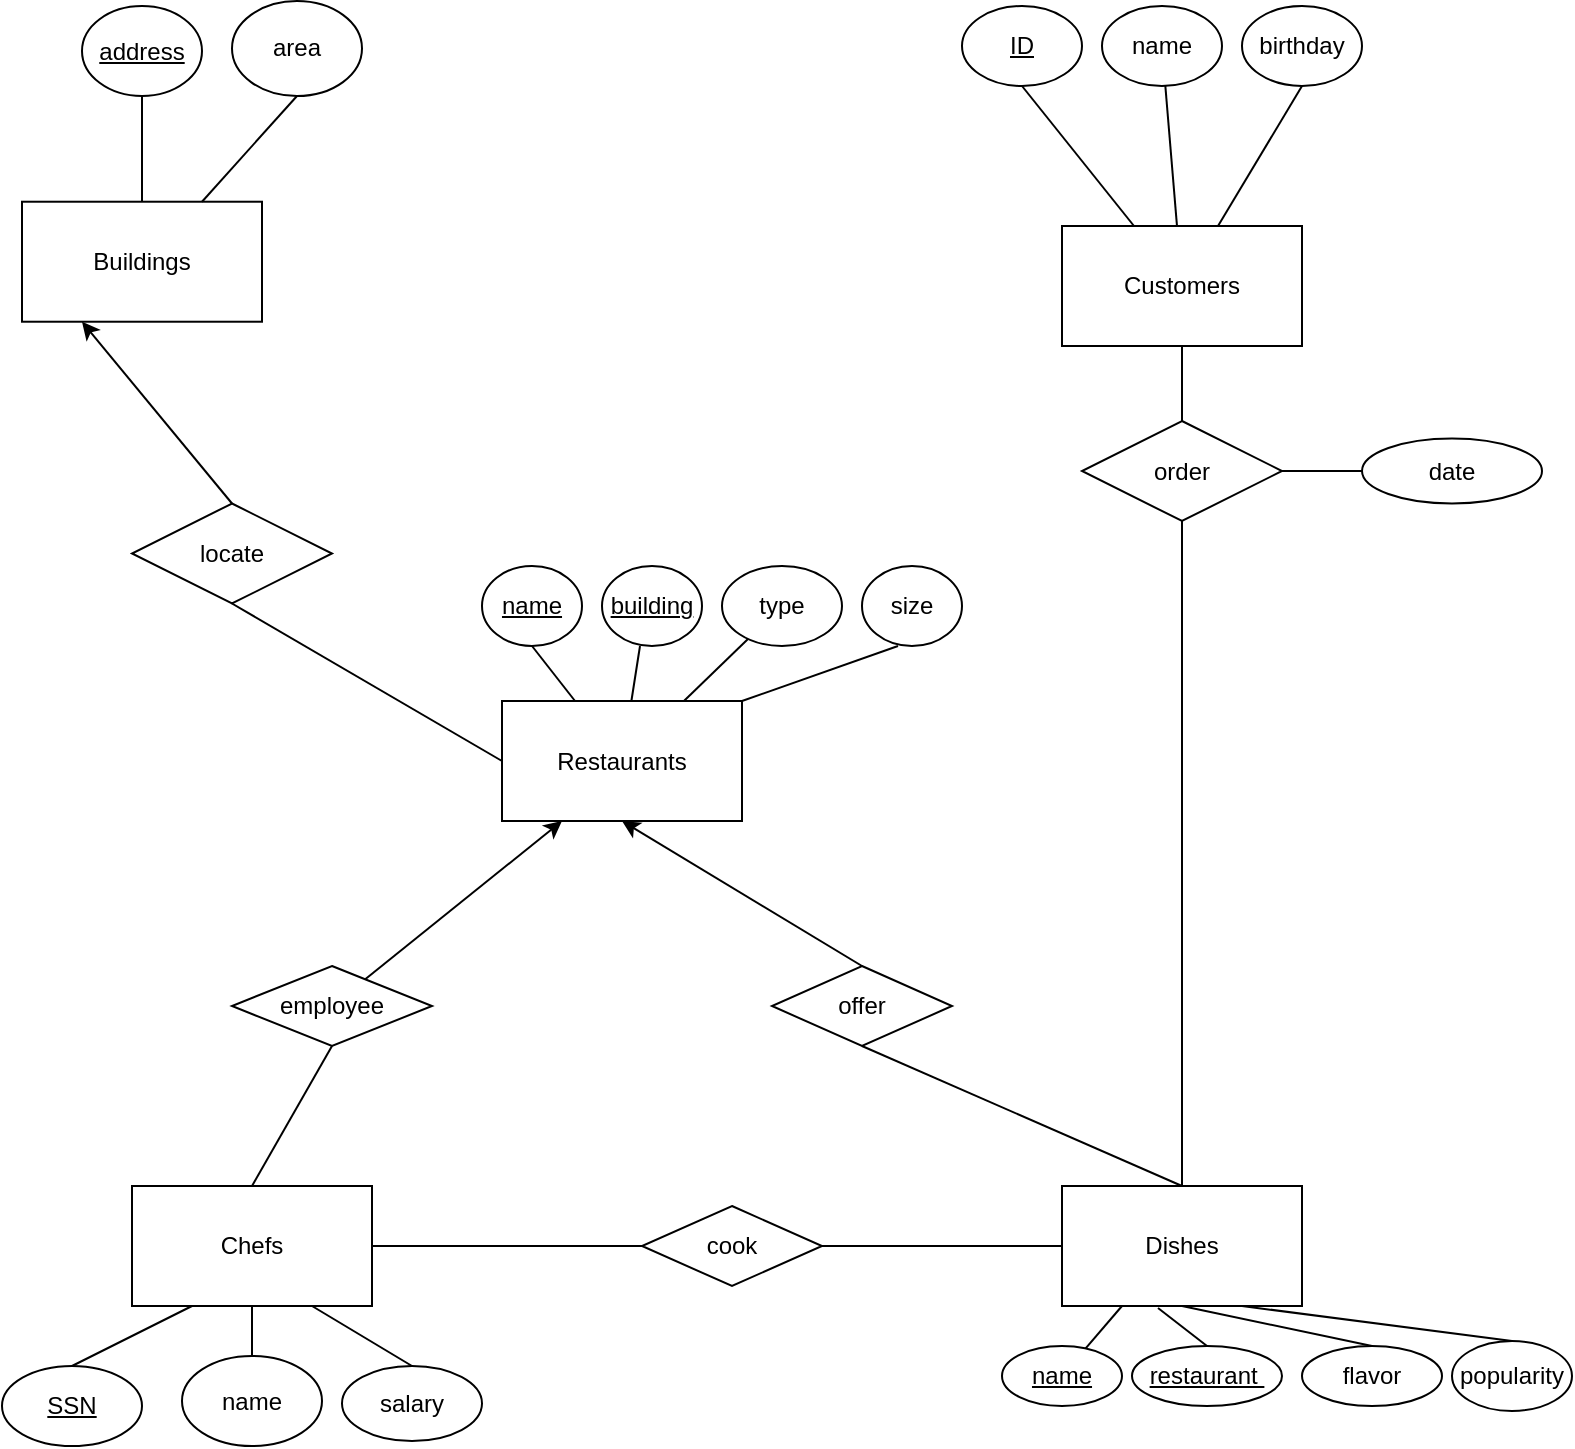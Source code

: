 <mxfile version="20.4.0" type="github"><diagram id="Dnxzxpzrur5TBMDrA5cr" name="Page-1"><mxGraphModel dx="985" dy="620" grid="1" gridSize="10" guides="1" tooltips="1" connect="1" arrows="1" fold="1" page="1" pageScale="1" pageWidth="850" pageHeight="1100" math="0" shadow="0"><root><mxCell id="0"/><mxCell id="1" parent="0"/><mxCell id="Q-evfRpUln7bc_nMk59B-1" value="Customers" style="rounded=0;whiteSpace=wrap;html=1;" parent="1" vertex="1"><mxGeometry x="570" y="130" width="120" height="60" as="geometry"/></mxCell><mxCell id="Q-evfRpUln7bc_nMk59B-2" value="Restaurants" style="rounded=0;whiteSpace=wrap;html=1;" parent="1" vertex="1"><mxGeometry x="290" y="367.5" width="120" height="60" as="geometry"/></mxCell><mxCell id="Q-evfRpUln7bc_nMk59B-3" value="Dishes" style="rounded=0;whiteSpace=wrap;html=1;" parent="1" vertex="1"><mxGeometry x="570" y="610" width="120" height="60" as="geometry"/></mxCell><mxCell id="Q-evfRpUln7bc_nMk59B-4" value="Chefs" style="rounded=0;whiteSpace=wrap;html=1;" parent="1" vertex="1"><mxGeometry x="105" y="610" width="120" height="60" as="geometry"/></mxCell><mxCell id="Q-evfRpUln7bc_nMk59B-5" value="Buildings" style="rounded=0;whiteSpace=wrap;html=1;" parent="1" vertex="1"><mxGeometry x="50" y="117.86" width="120" height="60" as="geometry"/></mxCell><mxCell id="Q-evfRpUln7bc_nMk59B-6" value="&lt;u&gt;ID&lt;/u&gt;" style="ellipse;whiteSpace=wrap;html=1;" parent="1" vertex="1"><mxGeometry x="520" y="20" width="60" height="40" as="geometry"/></mxCell><mxCell id="Q-evfRpUln7bc_nMk59B-7" value="name" style="ellipse;whiteSpace=wrap;html=1;" parent="1" vertex="1"><mxGeometry x="590" y="20" width="60" height="40" as="geometry"/></mxCell><mxCell id="Q-evfRpUln7bc_nMk59B-8" value="birthday" style="ellipse;whiteSpace=wrap;html=1;" parent="1" vertex="1"><mxGeometry x="660" y="20" width="60" height="40" as="geometry"/></mxCell><mxCell id="Q-evfRpUln7bc_nMk59B-9" value="" style="endArrow=none;html=1;rounded=0;entryX=0.5;entryY=1;entryDx=0;entryDy=0;" parent="1" source="Q-evfRpUln7bc_nMk59B-1" target="Q-evfRpUln7bc_nMk59B-6" edge="1"><mxGeometry width="50" height="50" relative="1" as="geometry"><mxPoint x="770" y="260" as="sourcePoint"/><mxPoint x="820" y="210" as="targetPoint"/></mxGeometry></mxCell><mxCell id="Q-evfRpUln7bc_nMk59B-10" value="" style="endArrow=none;html=1;rounded=0;" parent="1" source="Q-evfRpUln7bc_nMk59B-1" target="Q-evfRpUln7bc_nMk59B-7" edge="1"><mxGeometry width="50" height="50" relative="1" as="geometry"><mxPoint x="595" y="150" as="sourcePoint"/><mxPoint x="645" y="100" as="targetPoint"/></mxGeometry></mxCell><mxCell id="Q-evfRpUln7bc_nMk59B-12" value="" style="endArrow=none;html=1;rounded=0;entryX=0.5;entryY=1;entryDx=0;entryDy=0;" parent="1" source="Q-evfRpUln7bc_nMk59B-1" target="Q-evfRpUln7bc_nMk59B-8" edge="1"><mxGeometry width="50" height="50" relative="1" as="geometry"><mxPoint x="770" y="260" as="sourcePoint"/><mxPoint x="820" y="210" as="targetPoint"/></mxGeometry></mxCell><mxCell id="Q-evfRpUln7bc_nMk59B-13" value="&lt;u&gt;name&lt;/u&gt;" style="ellipse;whiteSpace=wrap;html=1;" parent="1" vertex="1"><mxGeometry x="280" y="300" width="50" height="40" as="geometry"/></mxCell><mxCell id="Q-evfRpUln7bc_nMk59B-14" value="&lt;u&gt;building&lt;/u&gt;" style="ellipse;whiteSpace=wrap;html=1;" parent="1" vertex="1"><mxGeometry x="340" y="300" width="50" height="40" as="geometry"/></mxCell><mxCell id="Q-evfRpUln7bc_nMk59B-15" value="type" style="ellipse;whiteSpace=wrap;html=1;" parent="1" vertex="1"><mxGeometry x="400" y="300" width="60" height="40" as="geometry"/></mxCell><mxCell id="Q-evfRpUln7bc_nMk59B-16" value="size" style="ellipse;whiteSpace=wrap;html=1;" parent="1" vertex="1"><mxGeometry x="470" y="300" width="50" height="40" as="geometry"/></mxCell><mxCell id="Q-evfRpUln7bc_nMk59B-18" value="" style="endArrow=none;html=1;rounded=0;entryX=0.36;entryY=1;entryDx=0;entryDy=0;entryPerimeter=0;exitX=1;exitY=0;exitDx=0;exitDy=0;" parent="1" source="Q-evfRpUln7bc_nMk59B-2" target="Q-evfRpUln7bc_nMk59B-16" edge="1"><mxGeometry width="50" height="50" relative="1" as="geometry"><mxPoint x="460" y="380" as="sourcePoint"/><mxPoint x="390" y="480" as="targetPoint"/></mxGeometry></mxCell><mxCell id="Q-evfRpUln7bc_nMk59B-19" value="" style="endArrow=none;html=1;rounded=0;" parent="1" source="Q-evfRpUln7bc_nMk59B-2" target="Q-evfRpUln7bc_nMk59B-15" edge="1"><mxGeometry width="50" height="50" relative="1" as="geometry"><mxPoint x="340" y="530" as="sourcePoint"/><mxPoint x="390" y="480" as="targetPoint"/></mxGeometry></mxCell><mxCell id="Q-evfRpUln7bc_nMk59B-20" value="" style="endArrow=none;html=1;rounded=0;entryX=0.38;entryY=1;entryDx=0;entryDy=0;entryPerimeter=0;" parent="1" source="Q-evfRpUln7bc_nMk59B-2" target="Q-evfRpUln7bc_nMk59B-14" edge="1"><mxGeometry width="50" height="50" relative="1" as="geometry"><mxPoint x="340" y="530" as="sourcePoint"/><mxPoint x="390" y="480" as="targetPoint"/><Array as="points"/></mxGeometry></mxCell><mxCell id="Q-evfRpUln7bc_nMk59B-21" value="" style="endArrow=none;html=1;rounded=0;entryX=0.5;entryY=1;entryDx=0;entryDy=0;" parent="1" source="Q-evfRpUln7bc_nMk59B-2" target="Q-evfRpUln7bc_nMk59B-13" edge="1"><mxGeometry width="50" height="50" relative="1" as="geometry"><mxPoint x="320" y="400" as="sourcePoint"/><mxPoint x="390" y="480" as="targetPoint"/></mxGeometry></mxCell><mxCell id="Q-evfRpUln7bc_nMk59B-22" value="&lt;u&gt;SSN&lt;/u&gt;" style="ellipse;whiteSpace=wrap;html=1;" parent="1" vertex="1"><mxGeometry x="40" y="700" width="70" height="40" as="geometry"/></mxCell><mxCell id="Q-evfRpUln7bc_nMk59B-23" value="popularity" style="ellipse;whiteSpace=wrap;html=1;" parent="1" vertex="1"><mxGeometry x="765" y="687.5" width="60" height="35" as="geometry"/></mxCell><mxCell id="Q-evfRpUln7bc_nMk59B-24" value="&lt;u&gt;name&lt;/u&gt;" style="ellipse;whiteSpace=wrap;html=1;" parent="1" vertex="1"><mxGeometry x="540" y="690" width="60" height="30" as="geometry"/></mxCell><mxCell id="Q-evfRpUln7bc_nMk59B-25" value="&lt;u&gt;restaurant&amp;nbsp;&lt;/u&gt;" style="ellipse;whiteSpace=wrap;html=1;" parent="1" vertex="1"><mxGeometry x="605" y="690" width="75" height="30" as="geometry"/></mxCell><mxCell id="Q-evfRpUln7bc_nMk59B-26" value="flavor" style="ellipse;whiteSpace=wrap;html=1;" parent="1" vertex="1"><mxGeometry x="690" y="690" width="70" height="30" as="geometry"/></mxCell><mxCell id="Q-evfRpUln7bc_nMk59B-27" value="" style="endArrow=none;html=1;rounded=0;entryX=0.5;entryY=1;entryDx=0;entryDy=0;exitX=0.5;exitY=0;exitDx=0;exitDy=0;" parent="1" source="Q-evfRpUln7bc_nMk59B-38" target="Q-evfRpUln7bc_nMk59B-4" edge="1"><mxGeometry width="50" height="50" relative="1" as="geometry"><mxPoint x="350" y="600" as="sourcePoint"/><mxPoint x="400" y="550" as="targetPoint"/></mxGeometry></mxCell><mxCell id="Q-evfRpUln7bc_nMk59B-28" value="" style="endArrow=none;html=1;rounded=0;exitX=0.5;exitY=0;exitDx=0;exitDy=0;entryX=0.25;entryY=1;entryDx=0;entryDy=0;" parent="1" source="Q-evfRpUln7bc_nMk59B-22" target="Q-evfRpUln7bc_nMk59B-4" edge="1"><mxGeometry width="50" height="50" relative="1" as="geometry"><mxPoint x="350" y="600" as="sourcePoint"/><mxPoint x="400" y="550" as="targetPoint"/></mxGeometry></mxCell><mxCell id="Q-evfRpUln7bc_nMk59B-29" value="" style="endArrow=none;html=1;rounded=0;entryX=0.75;entryY=1;entryDx=0;entryDy=0;exitX=0.5;exitY=0;exitDx=0;exitDy=0;" parent="1" source="Q-evfRpUln7bc_nMk59B-23" target="Q-evfRpUln7bc_nMk59B-3" edge="1"><mxGeometry width="50" height="50" relative="1" as="geometry"><mxPoint x="830" y="480" as="sourcePoint"/><mxPoint x="880" y="430" as="targetPoint"/></mxGeometry></mxCell><mxCell id="Q-evfRpUln7bc_nMk59B-30" value="" style="endArrow=none;html=1;rounded=0;entryX=0.5;entryY=1;entryDx=0;entryDy=0;exitX=0.5;exitY=0;exitDx=0;exitDy=0;" parent="1" source="Q-evfRpUln7bc_nMk59B-26" target="Q-evfRpUln7bc_nMk59B-3" edge="1"><mxGeometry width="50" height="50" relative="1" as="geometry"><mxPoint x="830" y="480" as="sourcePoint"/><mxPoint x="880" y="430" as="targetPoint"/></mxGeometry></mxCell><mxCell id="Q-evfRpUln7bc_nMk59B-32" value="" style="endArrow=none;html=1;rounded=0;exitX=0.25;exitY=1;exitDx=0;exitDy=0;" parent="1" source="Q-evfRpUln7bc_nMk59B-3" target="Q-evfRpUln7bc_nMk59B-24" edge="1"><mxGeometry width="50" height="50" relative="1" as="geometry"><mxPoint x="830" y="480" as="sourcePoint"/><mxPoint x="880" y="430" as="targetPoint"/></mxGeometry></mxCell><mxCell id="Q-evfRpUln7bc_nMk59B-33" value="" style="endArrow=none;html=1;rounded=0;exitX=0.5;exitY=0;exitDx=0;exitDy=0;entryX=0.4;entryY=1.017;entryDx=0;entryDy=0;entryPerimeter=0;" parent="1" source="Q-evfRpUln7bc_nMk59B-25" target="Q-evfRpUln7bc_nMk59B-3" edge="1"><mxGeometry width="50" height="50" relative="1" as="geometry"><mxPoint x="830" y="480" as="sourcePoint"/><mxPoint x="880" y="430" as="targetPoint"/></mxGeometry></mxCell><mxCell id="Q-evfRpUln7bc_nMk59B-35" value="area" style="ellipse;whiteSpace=wrap;html=1;" parent="1" vertex="1"><mxGeometry x="155" y="17.5" width="65" height="47.5" as="geometry"/></mxCell><mxCell id="Q-evfRpUln7bc_nMk59B-36" value="&lt;u&gt;address&lt;/u&gt;" style="ellipse;whiteSpace=wrap;html=1;" parent="1" vertex="1"><mxGeometry x="80" y="20" width="60" height="45" as="geometry"/></mxCell><mxCell id="Q-evfRpUln7bc_nMk59B-37" value="salary" style="ellipse;whiteSpace=wrap;html=1;" parent="1" vertex="1"><mxGeometry x="210" y="700" width="70" height="37.5" as="geometry"/></mxCell><mxCell id="Q-evfRpUln7bc_nMk59B-38" value="name" style="ellipse;whiteSpace=wrap;html=1;" parent="1" vertex="1"><mxGeometry x="130" y="695" width="70" height="45" as="geometry"/></mxCell><mxCell id="Q-evfRpUln7bc_nMk59B-39" value="" style="endArrow=none;html=1;rounded=0;entryX=0.75;entryY=1;entryDx=0;entryDy=0;exitX=0.5;exitY=0;exitDx=0;exitDy=0;" parent="1" source="Q-evfRpUln7bc_nMk59B-37" target="Q-evfRpUln7bc_nMk59B-4" edge="1"><mxGeometry width="50" height="50" relative="1" as="geometry"><mxPoint x="290" y="600" as="sourcePoint"/><mxPoint x="340" y="550" as="targetPoint"/></mxGeometry></mxCell><mxCell id="Q-evfRpUln7bc_nMk59B-40" value="" style="endArrow=none;html=1;rounded=0;entryX=0.75;entryY=0;entryDx=0;entryDy=0;exitX=0.5;exitY=1;exitDx=0;exitDy=0;" parent="1" source="Q-evfRpUln7bc_nMk59B-35" target="Q-evfRpUln7bc_nMk59B-5" edge="1"><mxGeometry width="50" height="50" relative="1" as="geometry"><mxPoint x="20" y="107.86" as="sourcePoint"/><mxPoint x="70" y="57.86" as="targetPoint"/></mxGeometry></mxCell><mxCell id="Q-evfRpUln7bc_nMk59B-41" value="" style="endArrow=none;html=1;rounded=0;entryX=0.5;entryY=0;entryDx=0;entryDy=0;" parent="1" source="Q-evfRpUln7bc_nMk59B-36" target="Q-evfRpUln7bc_nMk59B-5" edge="1"><mxGeometry width="50" height="50" relative="1" as="geometry"><mxPoint x="20" y="107.86" as="sourcePoint"/><mxPoint x="70" y="90" as="targetPoint"/></mxGeometry></mxCell><mxCell id="57vs2m7HRn72SCq4mYg--1" value="order" style="rhombus;whiteSpace=wrap;html=1;rotation=0;" parent="1" vertex="1"><mxGeometry x="580" y="227.5" width="100" height="50" as="geometry"/></mxCell><mxCell id="57vs2m7HRn72SCq4mYg--3" value="" style="endArrow=none;html=1;rounded=0;entryX=0.5;entryY=1;entryDx=0;entryDy=0;exitX=0.5;exitY=0;exitDx=0;exitDy=0;" parent="1" source="57vs2m7HRn72SCq4mYg--1" target="Q-evfRpUln7bc_nMk59B-1" edge="1"><mxGeometry width="50" height="50" relative="1" as="geometry"><mxPoint x="640" y="220" as="sourcePoint"/><mxPoint x="410" y="480" as="targetPoint"/></mxGeometry></mxCell><mxCell id="57vs2m7HRn72SCq4mYg--4" value="" style="endArrow=none;html=1;rounded=0;entryX=0.5;entryY=1;entryDx=0;entryDy=0;exitX=0.5;exitY=0;exitDx=0;exitDy=0;" parent="1" source="Q-evfRpUln7bc_nMk59B-3" target="57vs2m7HRn72SCq4mYg--1" edge="1"><mxGeometry width="50" height="50" relative="1" as="geometry"><mxPoint x="320" y="650" as="sourcePoint"/><mxPoint x="370" y="600" as="targetPoint"/></mxGeometry></mxCell><mxCell id="57vs2m7HRn72SCq4mYg--5" value="date" style="ellipse;whiteSpace=wrap;html=1;rotation=0;" parent="1" vertex="1"><mxGeometry x="720" y="236.25" width="90" height="32.5" as="geometry"/></mxCell><mxCell id="57vs2m7HRn72SCq4mYg--6" value="" style="endArrow=none;html=1;rounded=0;entryX=1;entryY=0.5;entryDx=0;entryDy=0;exitX=0;exitY=0.5;exitDx=0;exitDy=0;" parent="1" source="57vs2m7HRn72SCq4mYg--5" target="57vs2m7HRn72SCq4mYg--1" edge="1"><mxGeometry width="50" height="50" relative="1" as="geometry"><mxPoint x="523.125" y="279.677" as="sourcePoint"/><mxPoint x="360" y="620" as="targetPoint"/></mxGeometry></mxCell><mxCell id="57vs2m7HRn72SCq4mYg--8" value="cook" style="rhombus;whiteSpace=wrap;html=1;rotation=0;" parent="1" vertex="1"><mxGeometry x="360" y="620" width="90" height="40" as="geometry"/></mxCell><mxCell id="57vs2m7HRn72SCq4mYg--9" value="" style="endArrow=none;html=1;rounded=0;entryX=0;entryY=0.5;entryDx=0;entryDy=0;exitX=1;exitY=0.5;exitDx=0;exitDy=0;" parent="1" source="Q-evfRpUln7bc_nMk59B-4" target="57vs2m7HRn72SCq4mYg--8" edge="1"><mxGeometry width="50" height="50" relative="1" as="geometry"><mxPoint x="480" y="560" as="sourcePoint"/><mxPoint x="530" y="510" as="targetPoint"/></mxGeometry></mxCell><mxCell id="57vs2m7HRn72SCq4mYg--10" value="" style="endArrow=none;html=1;rounded=0;entryX=1;entryY=0.5;entryDx=0;entryDy=0;exitX=0;exitY=0.5;exitDx=0;exitDy=0;" parent="1" source="Q-evfRpUln7bc_nMk59B-3" target="57vs2m7HRn72SCq4mYg--8" edge="1"><mxGeometry width="50" height="50" relative="1" as="geometry"><mxPoint x="300" y="570" as="sourcePoint"/><mxPoint x="350" y="520" as="targetPoint"/></mxGeometry></mxCell><mxCell id="57vs2m7HRn72SCq4mYg--11" value="offer" style="rhombus;whiteSpace=wrap;html=1;rotation=0;" parent="1" vertex="1"><mxGeometry x="425" y="500" width="90" height="40" as="geometry"/></mxCell><mxCell id="57vs2m7HRn72SCq4mYg--14" value="" style="endArrow=classic;html=1;rounded=0;exitX=0.5;exitY=0;exitDx=0;exitDy=0;entryX=0.5;entryY=1;entryDx=0;entryDy=0;" parent="1" source="57vs2m7HRn72SCq4mYg--11" target="Q-evfRpUln7bc_nMk59B-2" edge="1"><mxGeometry width="50" height="50" relative="1" as="geometry"><mxPoint x="300" y="670" as="sourcePoint"/><mxPoint x="350" y="620" as="targetPoint"/></mxGeometry></mxCell><mxCell id="57vs2m7HRn72SCq4mYg--15" value="" style="endArrow=none;html=1;rounded=0;entryX=0.5;entryY=1;entryDx=0;entryDy=0;exitX=0.5;exitY=0;exitDx=0;exitDy=0;" parent="1" source="Q-evfRpUln7bc_nMk59B-3" target="57vs2m7HRn72SCq4mYg--11" edge="1"><mxGeometry width="50" height="50" relative="1" as="geometry"><mxPoint x="300" y="670" as="sourcePoint"/><mxPoint x="350" y="620" as="targetPoint"/></mxGeometry></mxCell><mxCell id="57vs2m7HRn72SCq4mYg--17" value="employee" style="rhombus;whiteSpace=wrap;html=1;rotation=0;" parent="1" vertex="1"><mxGeometry x="155" y="500" width="100" height="40" as="geometry"/></mxCell><mxCell id="57vs2m7HRn72SCq4mYg--18" value="" style="endArrow=none;html=1;rounded=0;entryX=0.5;entryY=1;entryDx=0;entryDy=0;exitX=0.5;exitY=0;exitDx=0;exitDy=0;" parent="1" source="Q-evfRpUln7bc_nMk59B-4" target="57vs2m7HRn72SCq4mYg--17" edge="1"><mxGeometry width="50" height="50" relative="1" as="geometry"><mxPoint x="470" y="630" as="sourcePoint"/><mxPoint x="311.321" y="560.958" as="targetPoint"/></mxGeometry></mxCell><mxCell id="57vs2m7HRn72SCq4mYg--20" value="" style="endArrow=classic;html=1;rounded=0;entryX=0.25;entryY=1;entryDx=0;entryDy=0;" parent="1" source="57vs2m7HRn72SCq4mYg--17" target="Q-evfRpUln7bc_nMk59B-2" edge="1"><mxGeometry width="50" height="50" relative="1" as="geometry"><mxPoint x="260" y="500" as="sourcePoint"/><mxPoint x="500" y="577.5" as="targetPoint"/></mxGeometry></mxCell><mxCell id="57vs2m7HRn72SCq4mYg--21" value="locate" style="rhombus;whiteSpace=wrap;html=1;rotation=0;" parent="1" vertex="1"><mxGeometry x="105" y="268.75" width="100" height="50" as="geometry"/></mxCell><mxCell id="57vs2m7HRn72SCq4mYg--22" value="" style="endArrow=none;html=1;rounded=0;entryX=0.5;entryY=1;entryDx=0;entryDy=0;exitX=0;exitY=0.5;exitDx=0;exitDy=0;" parent="1" source="Q-evfRpUln7bc_nMk59B-2" target="57vs2m7HRn72SCq4mYg--21" edge="1"><mxGeometry width="50" height="50" relative="1" as="geometry"><mxPoint x="300" y="620" as="sourcePoint"/><mxPoint x="350" y="570" as="targetPoint"/></mxGeometry></mxCell><mxCell id="57vs2m7HRn72SCq4mYg--23" value="" style="endArrow=classic;html=1;rounded=0;exitX=0.5;exitY=0;exitDx=0;exitDy=0;entryX=0.25;entryY=1;entryDx=0;entryDy=0;" parent="1" source="57vs2m7HRn72SCq4mYg--21" target="Q-evfRpUln7bc_nMk59B-5" edge="1"><mxGeometry width="50" height="50" relative="1" as="geometry"><mxPoint x="78.302" y="89.999" as="sourcePoint"/><mxPoint x="50" y="210" as="targetPoint"/></mxGeometry></mxCell></root></mxGraphModel></diagram></mxfile>